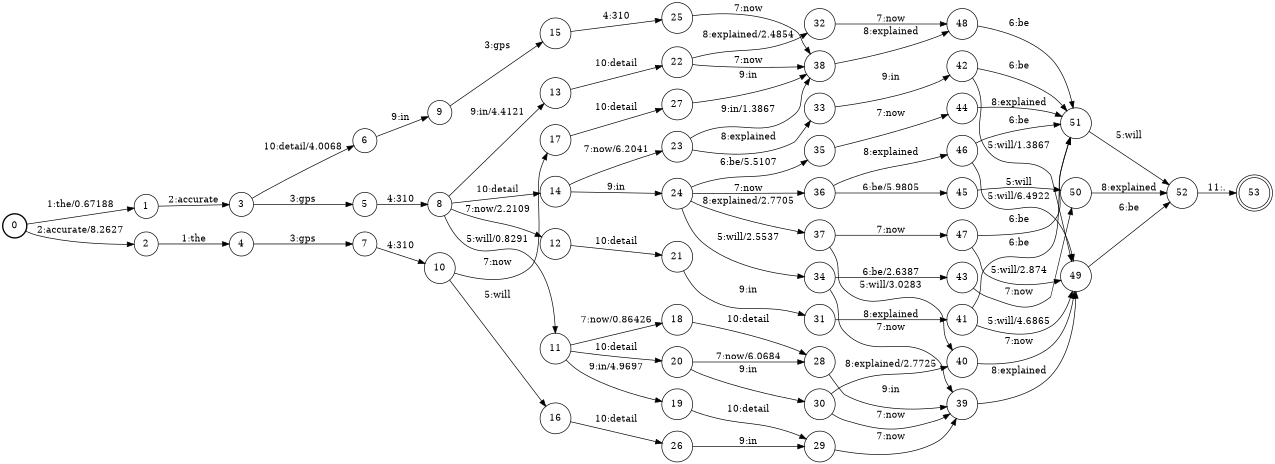 digraph FST {
rankdir = LR;
size = "8.5,11";
label = "";
center = 1;
orientation = Portrait;
ranksep = "0.4";
nodesep = "0.25";
0 [label = "0", shape = circle, style = bold, fontsize = 14]
	0 -> 1 [label = "1:the/0.67188", fontsize = 14];
	0 -> 2 [label = "2:accurate/8.2627", fontsize = 14];
1 [label = "1", shape = circle, style = solid, fontsize = 14]
	1 -> 3 [label = "2:accurate", fontsize = 14];
2 [label = "2", shape = circle, style = solid, fontsize = 14]
	2 -> 4 [label = "1:the", fontsize = 14];
3 [label = "3", shape = circle, style = solid, fontsize = 14]
	3 -> 5 [label = "3:gps", fontsize = 14];
	3 -> 6 [label = "10:detail/4.0068", fontsize = 14];
4 [label = "4", shape = circle, style = solid, fontsize = 14]
	4 -> 7 [label = "3:gps", fontsize = 14];
5 [label = "5", shape = circle, style = solid, fontsize = 14]
	5 -> 8 [label = "4:310", fontsize = 14];
6 [label = "6", shape = circle, style = solid, fontsize = 14]
	6 -> 9 [label = "9:in", fontsize = 14];
7 [label = "7", shape = circle, style = solid, fontsize = 14]
	7 -> 10 [label = "4:310", fontsize = 14];
8 [label = "8", shape = circle, style = solid, fontsize = 14]
	8 -> 11 [label = "5:will/0.8291", fontsize = 14];
	8 -> 12 [label = "7:now/2.2109", fontsize = 14];
	8 -> 13 [label = "9:in/4.4121", fontsize = 14];
	8 -> 14 [label = "10:detail", fontsize = 14];
9 [label = "9", shape = circle, style = solid, fontsize = 14]
	9 -> 15 [label = "3:gps", fontsize = 14];
10 [label = "10", shape = circle, style = solid, fontsize = 14]
	10 -> 16 [label = "5:will", fontsize = 14];
	10 -> 17 [label = "7:now", fontsize = 14];
11 [label = "11", shape = circle, style = solid, fontsize = 14]
	11 -> 18 [label = "7:now/0.86426", fontsize = 14];
	11 -> 19 [label = "9:in/4.9697", fontsize = 14];
	11 -> 20 [label = "10:detail", fontsize = 14];
12 [label = "12", shape = circle, style = solid, fontsize = 14]
	12 -> 21 [label = "10:detail", fontsize = 14];
13 [label = "13", shape = circle, style = solid, fontsize = 14]
	13 -> 22 [label = "10:detail", fontsize = 14];
14 [label = "14", shape = circle, style = solid, fontsize = 14]
	14 -> 23 [label = "7:now/6.2041", fontsize = 14];
	14 -> 24 [label = "9:in", fontsize = 14];
15 [label = "15", shape = circle, style = solid, fontsize = 14]
	15 -> 25 [label = "4:310", fontsize = 14];
16 [label = "16", shape = circle, style = solid, fontsize = 14]
	16 -> 26 [label = "10:detail", fontsize = 14];
17 [label = "17", shape = circle, style = solid, fontsize = 14]
	17 -> 27 [label = "10:detail", fontsize = 14];
18 [label = "18", shape = circle, style = solid, fontsize = 14]
	18 -> 28 [label = "10:detail", fontsize = 14];
19 [label = "19", shape = circle, style = solid, fontsize = 14]
	19 -> 29 [label = "10:detail", fontsize = 14];
20 [label = "20", shape = circle, style = solid, fontsize = 14]
	20 -> 28 [label = "7:now/6.0684", fontsize = 14];
	20 -> 30 [label = "9:in", fontsize = 14];
21 [label = "21", shape = circle, style = solid, fontsize = 14]
	21 -> 31 [label = "9:in", fontsize = 14];
22 [label = "22", shape = circle, style = solid, fontsize = 14]
	22 -> 38 [label = "7:now", fontsize = 14];
	22 -> 32 [label = "8:explained/2.4854", fontsize = 14];
23 [label = "23", shape = circle, style = solid, fontsize = 14]
	23 -> 33 [label = "8:explained", fontsize = 14];
	23 -> 38 [label = "9:in/1.3867", fontsize = 14];
24 [label = "24", shape = circle, style = solid, fontsize = 14]
	24 -> 34 [label = "5:will/2.5537", fontsize = 14];
	24 -> 35 [label = "6:be/5.5107", fontsize = 14];
	24 -> 36 [label = "7:now", fontsize = 14];
	24 -> 37 [label = "8:explained/2.7705", fontsize = 14];
25 [label = "25", shape = circle, style = solid, fontsize = 14]
	25 -> 38 [label = "7:now", fontsize = 14];
26 [label = "26", shape = circle, style = solid, fontsize = 14]
	26 -> 29 [label = "9:in", fontsize = 14];
27 [label = "27", shape = circle, style = solid, fontsize = 14]
	27 -> 38 [label = "9:in", fontsize = 14];
28 [label = "28", shape = circle, style = solid, fontsize = 14]
	28 -> 39 [label = "9:in", fontsize = 14];
29 [label = "29", shape = circle, style = solid, fontsize = 14]
	29 -> 39 [label = "7:now", fontsize = 14];
30 [label = "30", shape = circle, style = solid, fontsize = 14]
	30 -> 39 [label = "7:now", fontsize = 14];
	30 -> 40 [label = "8:explained/2.7725", fontsize = 14];
31 [label = "31", shape = circle, style = solid, fontsize = 14]
	31 -> 41 [label = "8:explained", fontsize = 14];
32 [label = "32", shape = circle, style = solid, fontsize = 14]
	32 -> 48 [label = "7:now", fontsize = 14];
33 [label = "33", shape = circle, style = solid, fontsize = 14]
	33 -> 42 [label = "9:in", fontsize = 14];
34 [label = "34", shape = circle, style = solid, fontsize = 14]
	34 -> 43 [label = "6:be/2.6387", fontsize = 14];
	34 -> 39 [label = "7:now", fontsize = 14];
35 [label = "35", shape = circle, style = solid, fontsize = 14]
	35 -> 44 [label = "7:now", fontsize = 14];
36 [label = "36", shape = circle, style = solid, fontsize = 14]
	36 -> 45 [label = "6:be/5.9805", fontsize = 14];
	36 -> 46 [label = "8:explained", fontsize = 14];
37 [label = "37", shape = circle, style = solid, fontsize = 14]
	37 -> 40 [label = "5:will/3.0283", fontsize = 14];
	37 -> 47 [label = "7:now", fontsize = 14];
38 [label = "38", shape = circle, style = solid, fontsize = 14]
	38 -> 48 [label = "8:explained", fontsize = 14];
39 [label = "39", shape = circle, style = solid, fontsize = 14]
	39 -> 49 [label = "8:explained", fontsize = 14];
40 [label = "40", shape = circle, style = solid, fontsize = 14]
	40 -> 49 [label = "7:now", fontsize = 14];
41 [label = "41", shape = circle, style = solid, fontsize = 14]
	41 -> 49 [label = "5:will/4.6865", fontsize = 14];
	41 -> 51 [label = "6:be", fontsize = 14];
42 [label = "42", shape = circle, style = solid, fontsize = 14]
	42 -> 49 [label = "5:will/1.3867", fontsize = 14];
	42 -> 51 [label = "6:be", fontsize = 14];
43 [label = "43", shape = circle, style = solid, fontsize = 14]
	43 -> 50 [label = "7:now", fontsize = 14];
44 [label = "44", shape = circle, style = solid, fontsize = 14]
	44 -> 51 [label = "8:explained", fontsize = 14];
45 [label = "45", shape = circle, style = solid, fontsize = 14]
	45 -> 50 [label = "5:will", fontsize = 14];
46 [label = "46", shape = circle, style = solid, fontsize = 14]
	46 -> 49 [label = "5:will/6.4922", fontsize = 14];
	46 -> 51 [label = "6:be", fontsize = 14];
47 [label = "47", shape = circle, style = solid, fontsize = 14]
	47 -> 49 [label = "5:will/2.874", fontsize = 14];
	47 -> 51 [label = "6:be", fontsize = 14];
48 [label = "48", shape = circle, style = solid, fontsize = 14]
	48 -> 51 [label = "6:be", fontsize = 14];
49 [label = "49", shape = circle, style = solid, fontsize = 14]
	49 -> 52 [label = "6:be", fontsize = 14];
50 [label = "50", shape = circle, style = solid, fontsize = 14]
	50 -> 52 [label = "8:explained", fontsize = 14];
51 [label = "51", shape = circle, style = solid, fontsize = 14]
	51 -> 52 [label = "5:will", fontsize = 14];
52 [label = "52", shape = circle, style = solid, fontsize = 14]
	52 -> 53 [label = "11:.", fontsize = 14];
53 [label = "53", shape = doublecircle, style = solid, fontsize = 14]
}

